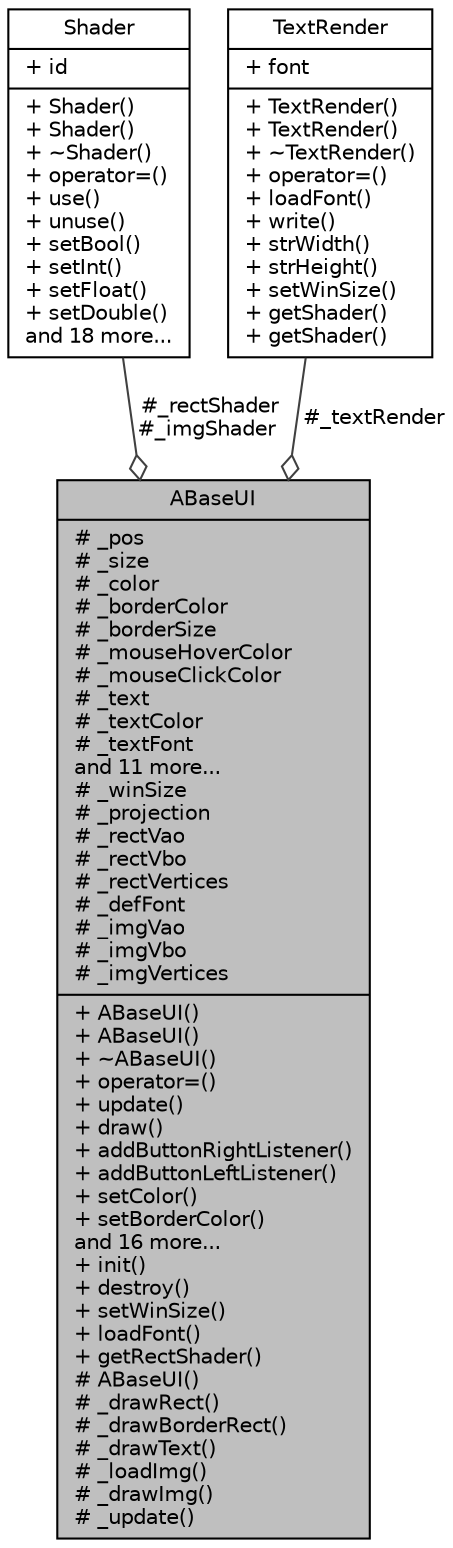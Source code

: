 digraph "ABaseUI"
{
 // LATEX_PDF_SIZE
  edge [fontname="Helvetica",fontsize="10",labelfontname="Helvetica",labelfontsize="10"];
  node [fontname="Helvetica",fontsize="10",shape=record];
  Node1 [label="{ABaseUI\n|# _pos\l# _size\l# _color\l# _borderColor\l# _borderSize\l# _mouseHoverColor\l# _mouseClickColor\l# _text\l# _textColor\l# _textFont\land 11 more...\l# _winSize\l# _projection\l# _rectVao\l# _rectVbo\l# _rectVertices\l# _defFont\l# _imgVao\l# _imgVbo\l# _imgVertices\l|+ ABaseUI()\l+ ABaseUI()\l+ ~ABaseUI()\l+ operator=()\l+ update()\l+ draw()\l+ addButtonRightListener()\l+ addButtonLeftListener()\l+ setColor()\l+ setBorderColor()\land 16 more...\l+ init()\l+ destroy()\l+ setWinSize()\l+ loadFont()\l+ getRectShader()\l# ABaseUI()\l# _drawRect()\l# _drawBorderRect()\l# _drawText()\l# _loadImg()\l# _drawImg()\l# _update()\l}",height=0.2,width=0.4,color="black", fillcolor="grey75", style="filled", fontcolor="black",tooltip=" "];
  Node2 -> Node1 [color="grey25",fontsize="10",style="solid",label=" #_rectShader\n#_imgShader" ,arrowhead="odiamond"];
  Node2 [label="{Shader\n|+ id\l|+ Shader()\l+ Shader()\l+ ~Shader()\l+ operator=()\l+ use()\l+ unuse()\l+ setBool()\l+ setInt()\l+ setFloat()\l+ setDouble()\land 18 more...\l}",height=0.2,width=0.4,color="black", fillcolor="white", style="filled",URL="$class_shader.html",tooltip=" "];
  Node3 -> Node1 [color="grey25",fontsize="10",style="solid",label=" #_textRender" ,arrowhead="odiamond"];
  Node3 [label="{TextRender\n|+ font\l|+ TextRender()\l+ TextRender()\l+ ~TextRender()\l+ operator=()\l+ loadFont()\l+ write()\l+ strWidth()\l+ strHeight()\l+ setWinSize()\l+ getShader()\l+ getShader()\l}",height=0.2,width=0.4,color="black", fillcolor="white", style="filled",URL="$class_text_render.html",tooltip=" "];
}
